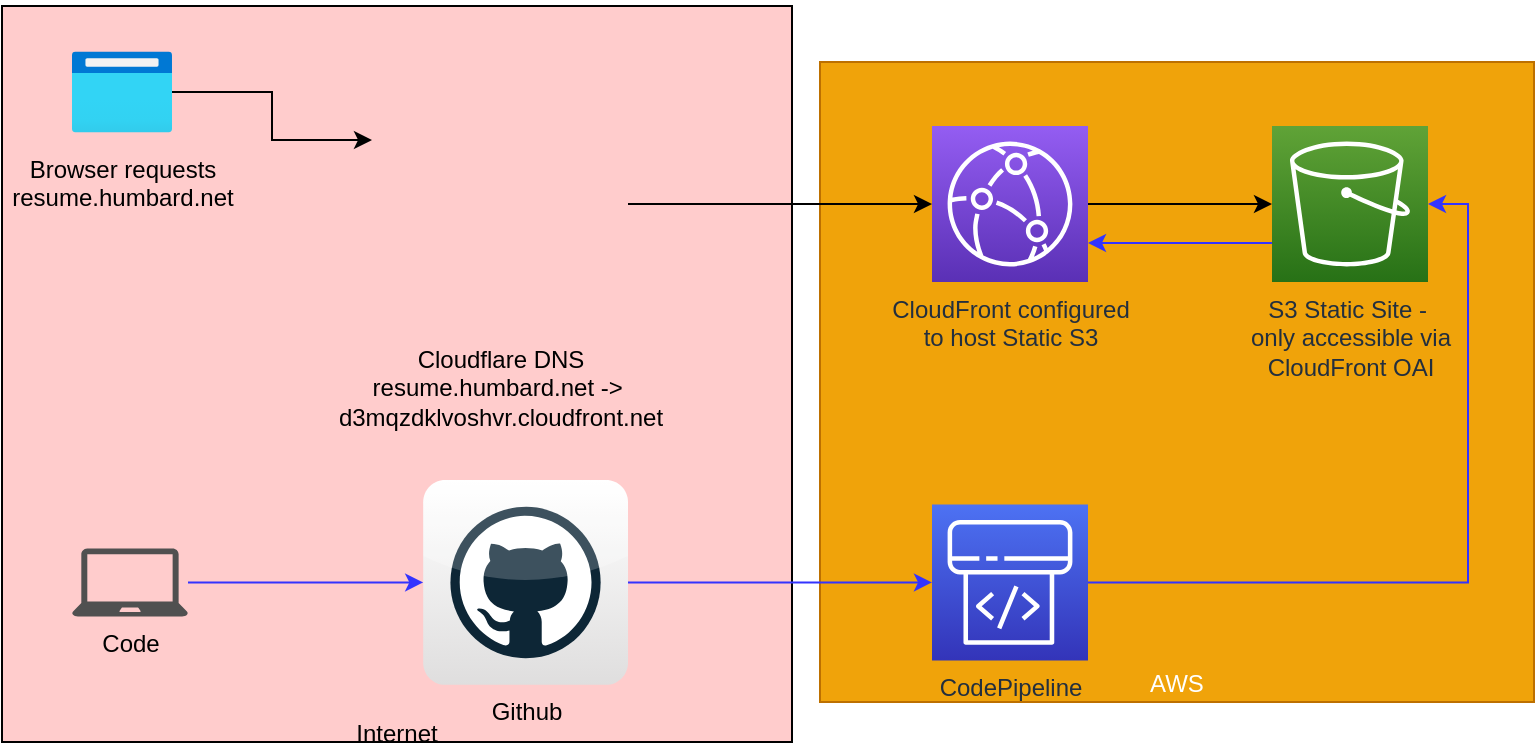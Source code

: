 <mxfile version="14.2.5" type="github">
  <diagram id="C5RBs43oDa-KdzZeNtuy" name="Page-1">
    <mxGraphModel dx="1053" dy="762" grid="1" gridSize="10" guides="1" tooltips="1" connect="1" arrows="1" fold="1" page="1" pageScale="1" pageWidth="827" pageHeight="1169" math="0" shadow="0">
      <root>
        <mxCell id="WIyWlLk6GJQsqaUBKTNV-0" />
        <mxCell id="WIyWlLk6GJQsqaUBKTNV-1" parent="WIyWlLk6GJQsqaUBKTNV-0" />
        <mxCell id="ZTtmIwCZMRxNadFroBwF-0" value="&lt;br&gt;&lt;br&gt;&lt;br&gt;&lt;br&gt;&lt;br&gt;&lt;br&gt;&lt;br&gt;&lt;br&gt;&lt;br&gt;&lt;br&gt;&lt;br&gt;&lt;br&gt;&lt;br&gt;&lt;br&gt;&lt;br&gt;&lt;br&gt;&lt;br&gt;&lt;br&gt;&lt;br&gt;&lt;br&gt;&lt;br&gt;&lt;br&gt;&lt;br&gt;&lt;br&gt;&lt;br&gt;Internet" style="rounded=0;whiteSpace=wrap;html=1;fillColor=#FFCCCC;" parent="WIyWlLk6GJQsqaUBKTNV-1" vertex="1">
          <mxGeometry x="5" y="22" width="395" height="368" as="geometry" />
        </mxCell>
        <mxCell id="jRRLNIupZ57N4L_fCteN-0" value="&lt;br&gt;&lt;br&gt;&lt;br&gt;&lt;br&gt;&lt;br&gt;&lt;br&gt;&lt;br&gt;&lt;br&gt;&lt;br&gt;&lt;br&gt;&lt;br&gt;&lt;br&gt;&lt;br&gt;&lt;br&gt;&lt;br&gt;&lt;br&gt;&lt;br&gt;&lt;br&gt;&lt;br&gt;&lt;br&gt;&lt;br&gt;AWS" style="rounded=0;whiteSpace=wrap;html=1;fillColor=#f0a30a;strokeColor=#BD7000;fontColor=#ffffff;" parent="WIyWlLk6GJQsqaUBKTNV-1" vertex="1">
          <mxGeometry x="414" y="50" width="357" height="320" as="geometry" />
        </mxCell>
        <mxCell id="5FJsvHdYzl2fep3583s4-7" style="edgeStyle=orthogonalEdgeStyle;rounded=0;orthogonalLoop=1;jettySize=auto;html=1;exitX=1;exitY=0.5;exitDx=0;exitDy=0;entryX=0;entryY=0.5;entryDx=0;entryDy=0;entryPerimeter=0;" parent="WIyWlLk6GJQsqaUBKTNV-1" source="5FJsvHdYzl2fep3583s4-1" target="5FJsvHdYzl2fep3583s4-6" edge="1">
          <mxGeometry relative="1" as="geometry" />
        </mxCell>
        <mxCell id="5FJsvHdYzl2fep3583s4-1" value="Cloudflare DNS&lt;br&gt;resume.humbard.net -&amp;gt;&amp;nbsp;&lt;br&gt;&lt;div&gt;d3mqzdklvoshvr.cloudfront.net&lt;/div&gt;" style="shape=image;html=1;verticalAlign=top;verticalLabelPosition=bottom;labelBackgroundColor=none;imageAspect=0;aspect=fixed;image=https://cdn4.iconfinder.com/data/icons/logos-brands-5/24/cloudflare-128.png;labelPosition=center;align=center;" parent="WIyWlLk6GJQsqaUBKTNV-1" vertex="1">
          <mxGeometry x="190" y="57" width="128" height="128" as="geometry" />
        </mxCell>
        <mxCell id="ZTtmIwCZMRxNadFroBwF-1" style="edgeStyle=orthogonalEdgeStyle;rounded=0;orthogonalLoop=1;jettySize=auto;html=1;entryX=0;entryY=0.25;entryDx=0;entryDy=0;" parent="WIyWlLk6GJQsqaUBKTNV-1" source="5FJsvHdYzl2fep3583s4-2" target="5FJsvHdYzl2fep3583s4-1" edge="1">
          <mxGeometry relative="1" as="geometry">
            <mxPoint x="190" y="120" as="targetPoint" />
          </mxGeometry>
        </mxCell>
        <mxCell id="5FJsvHdYzl2fep3583s4-2" value="Browser requests&lt;br&gt;resume.humbard.net" style="aspect=fixed;html=1;points=[];align=center;image;fontSize=12;image=img/lib/azure2/general/Browser.svg;shadow=0;dashed=0;fontFamily=Helvetica;fontColor=#000000;strokeColor=#000000;fillColor=#ffffff;labelBackgroundColor=none;" parent="WIyWlLk6GJQsqaUBKTNV-1" vertex="1">
          <mxGeometry x="40" y="40" width="50" height="50" as="geometry" />
        </mxCell>
        <mxCell id="5FJsvHdYzl2fep3583s4-9" style="edgeStyle=orthogonalEdgeStyle;rounded=0;orthogonalLoop=1;jettySize=auto;html=1;exitX=1;exitY=0.5;exitDx=0;exitDy=0;exitPerimeter=0;entryX=0;entryY=0.5;entryDx=0;entryDy=0;entryPerimeter=0;" parent="WIyWlLk6GJQsqaUBKTNV-1" source="5FJsvHdYzl2fep3583s4-6" target="5FJsvHdYzl2fep3583s4-8" edge="1">
          <mxGeometry relative="1" as="geometry" />
        </mxCell>
        <mxCell id="5FJsvHdYzl2fep3583s4-6" value="CloudFront configured&lt;br&gt;to host Static S3" style="points=[[0,0,0],[0.25,0,0],[0.5,0,0],[0.75,0,0],[1,0,0],[0,1,0],[0.25,1,0],[0.5,1,0],[0.75,1,0],[1,1,0],[0,0.25,0],[0,0.5,0],[0,0.75,0],[1,0.25,0],[1,0.5,0],[1,0.75,0]];outlineConnect=0;fontColor=#232F3E;gradientColor=#945DF2;gradientDirection=north;fillColor=#5A30B5;strokeColor=#ffffff;dashed=0;verticalLabelPosition=bottom;verticalAlign=top;align=center;html=1;fontSize=12;fontStyle=0;aspect=fixed;shape=mxgraph.aws4.resourceIcon;resIcon=mxgraph.aws4.cloudfront;" parent="WIyWlLk6GJQsqaUBKTNV-1" vertex="1">
          <mxGeometry x="470" y="82" width="78" height="78" as="geometry" />
        </mxCell>
        <mxCell id="5FJsvHdYzl2fep3583s4-8" value="S3 Static Site -&amp;nbsp;&lt;br&gt;only accessible via&lt;br&gt;CloudFront OAI" style="points=[[0,0,0],[0.25,0,0],[0.5,0,0],[0.75,0,0],[1,0,0],[0,1,0],[0.25,1,0],[0.5,1,0],[0.75,1,0],[1,1,0],[0,0.25,0],[0,0.5,0],[0,0.75,0],[1,0.25,0],[1,0.5,0],[1,0.75,0]];outlineConnect=0;fontColor=#232F3E;gradientColor=#60A337;gradientDirection=north;fillColor=#277116;strokeColor=#ffffff;dashed=0;verticalLabelPosition=bottom;verticalAlign=top;align=center;html=1;fontSize=12;fontStyle=0;aspect=fixed;shape=mxgraph.aws4.resourceIcon;resIcon=mxgraph.aws4.s3;" parent="WIyWlLk6GJQsqaUBKTNV-1" vertex="1">
          <mxGeometry x="640" y="82" width="78" height="78" as="geometry" />
        </mxCell>
        <mxCell id="SGV25L5WEjDyiKu8pRiy-2" style="edgeStyle=orthogonalEdgeStyle;rounded=0;orthogonalLoop=1;jettySize=auto;html=1;strokeColor=#3333FF;" parent="WIyWlLk6GJQsqaUBKTNV-1" source="SGV25L5WEjDyiKu8pRiy-0" target="SGV25L5WEjDyiKu8pRiy-1" edge="1">
          <mxGeometry relative="1" as="geometry">
            <mxPoint x="266.7" y="329.0" as="targetPoint" />
          </mxGeometry>
        </mxCell>
        <mxCell id="SGV25L5WEjDyiKu8pRiy-0" value="Code" style="pointerEvents=1;shadow=0;dashed=0;html=1;strokeColor=none;fillColor=#505050;labelPosition=center;verticalLabelPosition=bottom;verticalAlign=top;outlineConnect=0;align=center;shape=mxgraph.office.devices.laptop;" parent="WIyWlLk6GJQsqaUBKTNV-1" vertex="1">
          <mxGeometry x="40.0" y="293.2" width="58" height="34" as="geometry" />
        </mxCell>
        <mxCell id="SGV25L5WEjDyiKu8pRiy-1" value="Github" style="dashed=0;outlineConnect=0;html=1;align=center;labelPosition=center;verticalLabelPosition=bottom;verticalAlign=top;shape=mxgraph.webicons.github;gradientColor=#DFDEDE" parent="WIyWlLk6GJQsqaUBKTNV-1" vertex="1">
          <mxGeometry x="215.6" y="259" width="102.4" height="102.4" as="geometry" />
        </mxCell>
        <mxCell id="SGV25L5WEjDyiKu8pRiy-5" style="edgeStyle=orthogonalEdgeStyle;rounded=0;orthogonalLoop=1;jettySize=auto;html=1;exitX=1;exitY=0.5;exitDx=0;exitDy=0;exitPerimeter=0;entryX=1;entryY=0.5;entryDx=0;entryDy=0;entryPerimeter=0;strokeColor=#3333FF;" parent="WIyWlLk6GJQsqaUBKTNV-1" source="SGV25L5WEjDyiKu8pRiy-3" target="5FJsvHdYzl2fep3583s4-8" edge="1">
          <mxGeometry relative="1" as="geometry" />
        </mxCell>
        <mxCell id="SGV25L5WEjDyiKu8pRiy-3" value="CodePipeline" style="points=[[0,0,0],[0.25,0,0],[0.5,0,0],[0.75,0,0],[1,0,0],[0,1,0],[0.25,1,0],[0.5,1,0],[0.75,1,0],[1,1,0],[0,0.25,0],[0,0.5,0],[0,0.75,0],[1,0.25,0],[1,0.5,0],[1,0.75,0]];outlineConnect=0;fontColor=#232F3E;gradientColor=#4D72F3;gradientDirection=north;fillColor=#3334B9;strokeColor=#ffffff;dashed=0;verticalLabelPosition=bottom;verticalAlign=top;align=center;html=1;fontSize=12;fontStyle=0;aspect=fixed;shape=mxgraph.aws4.resourceIcon;resIcon=mxgraph.aws4.codepipeline;" parent="WIyWlLk6GJQsqaUBKTNV-1" vertex="1">
          <mxGeometry x="470" y="271.2" width="78" height="78" as="geometry" />
        </mxCell>
        <mxCell id="SGV25L5WEjDyiKu8pRiy-6" value="" style="endArrow=classic;html=1;strokeColor=#3333FF;exitX=0;exitY=0.75;exitDx=0;exitDy=0;exitPerimeter=0;entryX=1;entryY=0.75;entryDx=0;entryDy=0;entryPerimeter=0;" parent="WIyWlLk6GJQsqaUBKTNV-1" source="5FJsvHdYzl2fep3583s4-8" target="5FJsvHdYzl2fep3583s4-6" edge="1">
          <mxGeometry width="50" height="50" relative="1" as="geometry">
            <mxPoint x="470" y="470" as="sourcePoint" />
            <mxPoint x="460" y="400" as="targetPoint" />
          </mxGeometry>
        </mxCell>
        <mxCell id="ZTtmIwCZMRxNadFroBwF-2" value="" style="endArrow=classic;html=1;strokeColor=#3333FF;" parent="WIyWlLk6GJQsqaUBKTNV-1" source="SGV25L5WEjDyiKu8pRiy-1" target="SGV25L5WEjDyiKu8pRiy-3" edge="1">
          <mxGeometry width="50" height="50" relative="1" as="geometry">
            <mxPoint x="390" y="420" as="sourcePoint" />
            <mxPoint x="440" y="370" as="targetPoint" />
          </mxGeometry>
        </mxCell>
      </root>
    </mxGraphModel>
  </diagram>
</mxfile>
